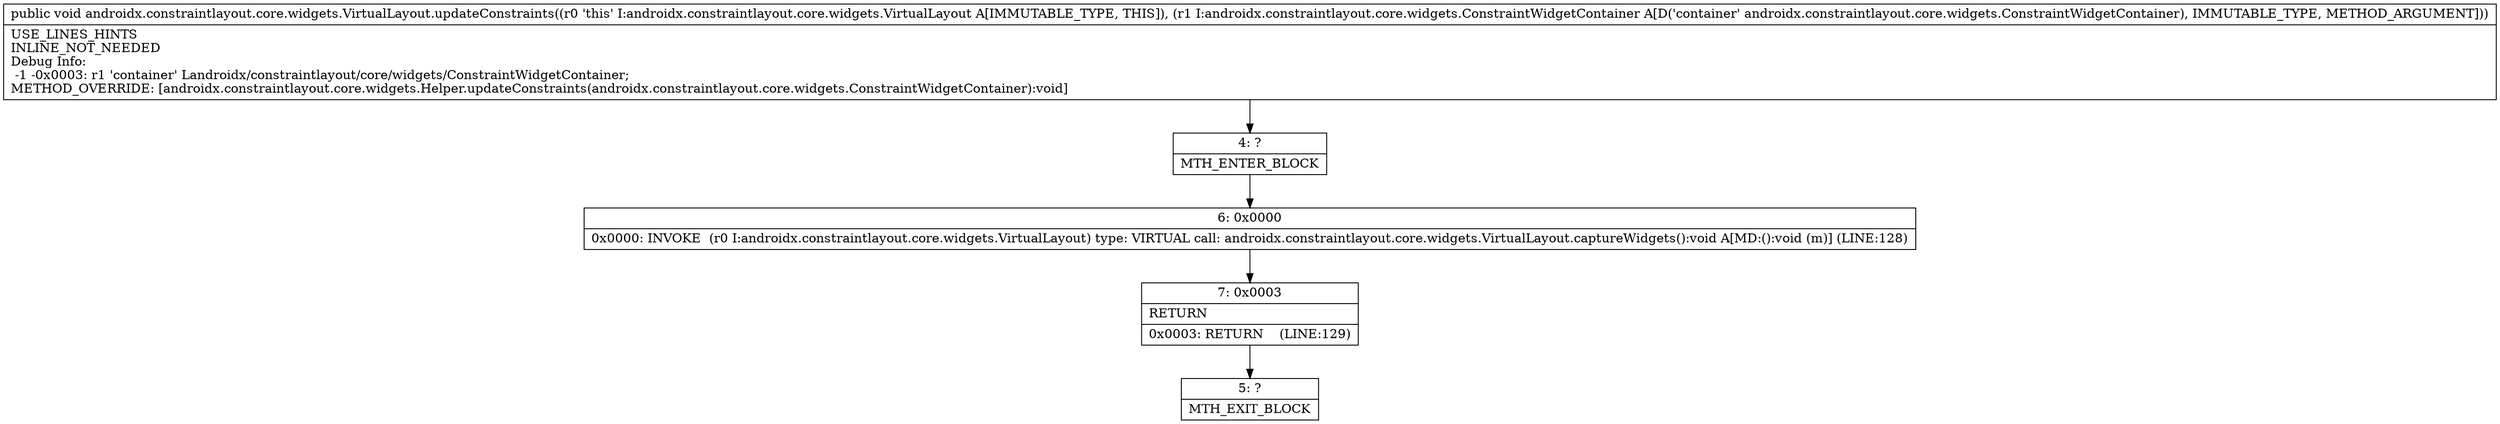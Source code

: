 digraph "CFG forandroidx.constraintlayout.core.widgets.VirtualLayout.updateConstraints(Landroidx\/constraintlayout\/core\/widgets\/ConstraintWidgetContainer;)V" {
Node_4 [shape=record,label="{4\:\ ?|MTH_ENTER_BLOCK\l}"];
Node_6 [shape=record,label="{6\:\ 0x0000|0x0000: INVOKE  (r0 I:androidx.constraintlayout.core.widgets.VirtualLayout) type: VIRTUAL call: androidx.constraintlayout.core.widgets.VirtualLayout.captureWidgets():void A[MD:():void (m)] (LINE:128)\l}"];
Node_7 [shape=record,label="{7\:\ 0x0003|RETURN\l|0x0003: RETURN    (LINE:129)\l}"];
Node_5 [shape=record,label="{5\:\ ?|MTH_EXIT_BLOCK\l}"];
MethodNode[shape=record,label="{public void androidx.constraintlayout.core.widgets.VirtualLayout.updateConstraints((r0 'this' I:androidx.constraintlayout.core.widgets.VirtualLayout A[IMMUTABLE_TYPE, THIS]), (r1 I:androidx.constraintlayout.core.widgets.ConstraintWidgetContainer A[D('container' androidx.constraintlayout.core.widgets.ConstraintWidgetContainer), IMMUTABLE_TYPE, METHOD_ARGUMENT]))  | USE_LINES_HINTS\lINLINE_NOT_NEEDED\lDebug Info:\l  \-1 \-0x0003: r1 'container' Landroidx\/constraintlayout\/core\/widgets\/ConstraintWidgetContainer;\lMETHOD_OVERRIDE: [androidx.constraintlayout.core.widgets.Helper.updateConstraints(androidx.constraintlayout.core.widgets.ConstraintWidgetContainer):void]\l}"];
MethodNode -> Node_4;Node_4 -> Node_6;
Node_6 -> Node_7;
Node_7 -> Node_5;
}

